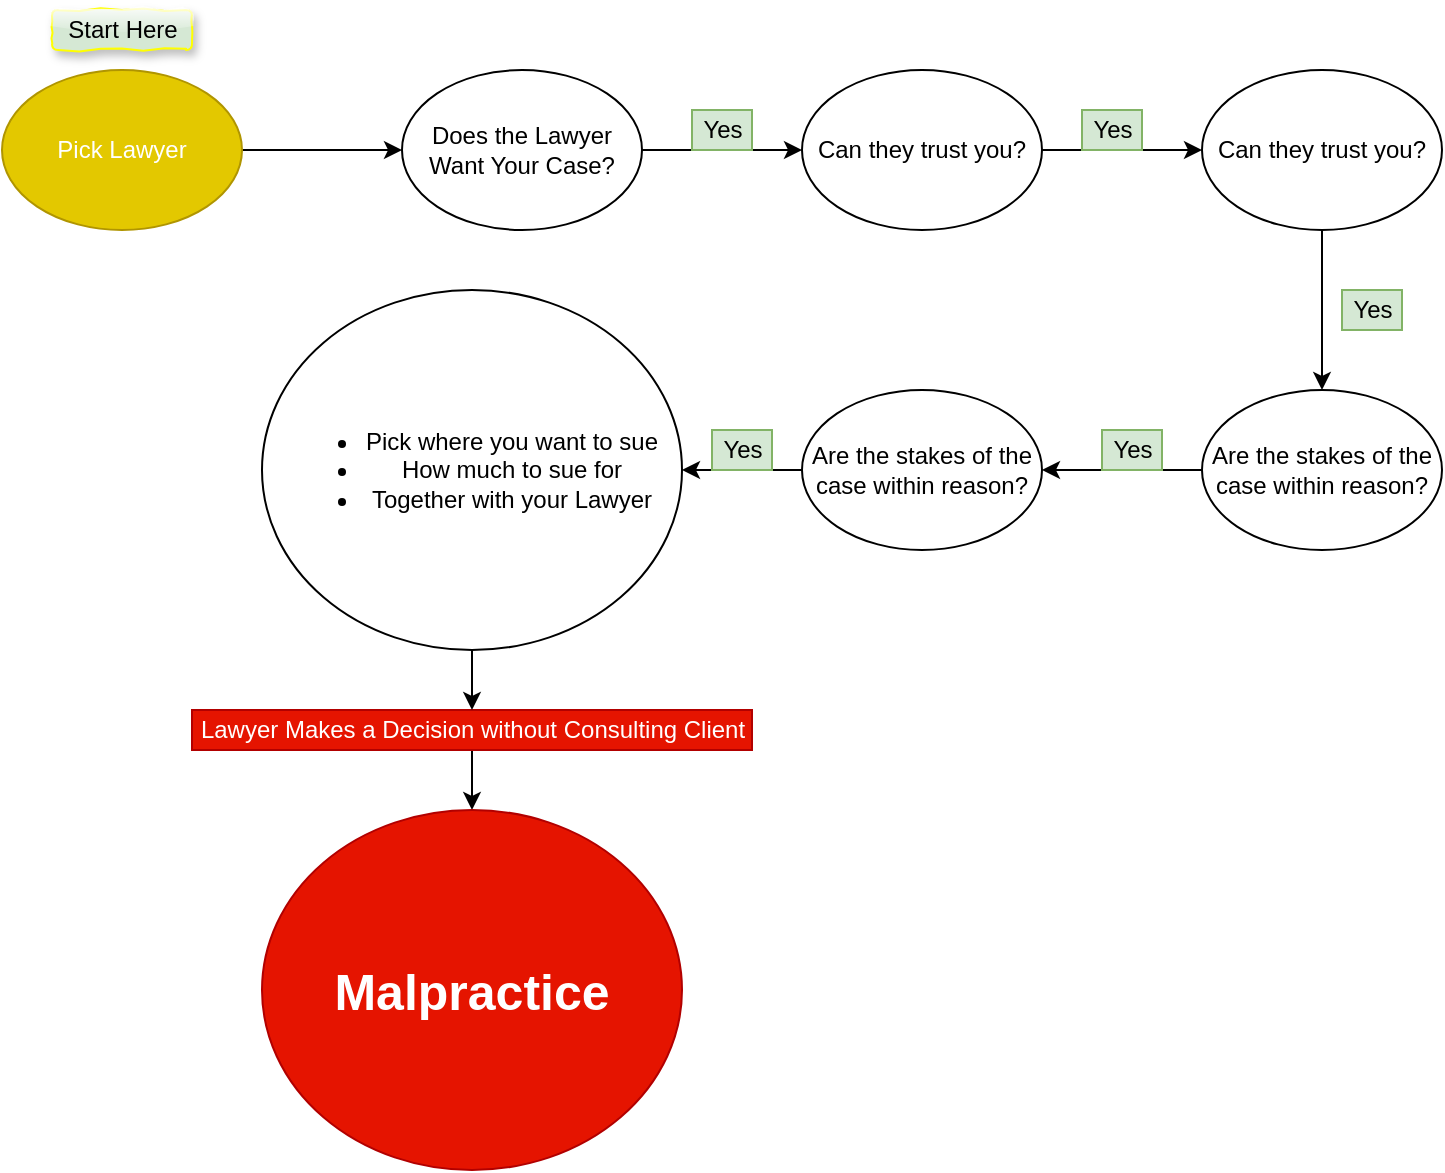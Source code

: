 <mxfile version="12.3.8" type="github" pages="1"><diagram id="iAddZWvFGMk7vTQR6qSQ" name="Page-1"><mxGraphModel dx="1024" dy="571" grid="1" gridSize="10" guides="1" tooltips="1" connect="1" arrows="1" fold="1" page="1" pageScale="1" pageWidth="850" pageHeight="1100" math="0" shadow="0"><root><mxCell id="0"/><mxCell id="1" parent="0"/><mxCell id="EbhHwmLPmSm0Ai14x9Zb-4" value="" style="edgeStyle=orthogonalEdgeStyle;rounded=0;orthogonalLoop=1;jettySize=auto;html=1;" edge="1" parent="1" source="EbhHwmLPmSm0Ai14x9Zb-1" target="EbhHwmLPmSm0Ai14x9Zb-3"><mxGeometry relative="1" as="geometry"/></mxCell><mxCell id="EbhHwmLPmSm0Ai14x9Zb-1" value="Pick Lawyer" style="ellipse;whiteSpace=wrap;html=1;strokeColor=#B09500;fillColor=#e3c800;fontColor=#ffffff;" vertex="1" parent="1"><mxGeometry x="60" y="100" width="120" height="80" as="geometry"/></mxCell><mxCell id="EbhHwmLPmSm0Ai14x9Zb-6" value="" style="edgeStyle=orthogonalEdgeStyle;rounded=0;orthogonalLoop=1;jettySize=auto;html=1;" edge="1" parent="1" source="EbhHwmLPmSm0Ai14x9Zb-3" target="EbhHwmLPmSm0Ai14x9Zb-5"><mxGeometry relative="1" as="geometry"/></mxCell><mxCell id="EbhHwmLPmSm0Ai14x9Zb-3" value="Does the Lawyer Want Your Case?" style="ellipse;whiteSpace=wrap;html=1;" vertex="1" parent="1"><mxGeometry x="260" y="100" width="120" height="80" as="geometry"/></mxCell><mxCell id="EbhHwmLPmSm0Ai14x9Zb-10" value="" style="edgeStyle=orthogonalEdgeStyle;rounded=0;orthogonalLoop=1;jettySize=auto;html=1;" edge="1" parent="1" source="EbhHwmLPmSm0Ai14x9Zb-5" target="EbhHwmLPmSm0Ai14x9Zb-9"><mxGeometry relative="1" as="geometry"/></mxCell><mxCell id="EbhHwmLPmSm0Ai14x9Zb-5" value="Can they trust you?" style="ellipse;whiteSpace=wrap;html=1;" vertex="1" parent="1"><mxGeometry x="460" y="100" width="120" height="80" as="geometry"/></mxCell><mxCell id="EbhHwmLPmSm0Ai14x9Zb-13" value="" style="edgeStyle=orthogonalEdgeStyle;rounded=0;orthogonalLoop=1;jettySize=auto;html=1;" edge="1" parent="1" source="EbhHwmLPmSm0Ai14x9Zb-9" target="EbhHwmLPmSm0Ai14x9Zb-12"><mxGeometry relative="1" as="geometry"/></mxCell><mxCell id="EbhHwmLPmSm0Ai14x9Zb-9" value="Can they trust you?" style="ellipse;whiteSpace=wrap;html=1;" vertex="1" parent="1"><mxGeometry x="660" y="100" width="120" height="80" as="geometry"/></mxCell><mxCell id="EbhHwmLPmSm0Ai14x9Zb-15" value="" style="edgeStyle=orthogonalEdgeStyle;rounded=0;orthogonalLoop=1;jettySize=auto;html=1;" edge="1" parent="1" source="EbhHwmLPmSm0Ai14x9Zb-12" target="EbhHwmLPmSm0Ai14x9Zb-14"><mxGeometry relative="1" as="geometry"/></mxCell><mxCell id="EbhHwmLPmSm0Ai14x9Zb-12" value="Are the stakes of the case within reason?" style="ellipse;whiteSpace=wrap;html=1;" vertex="1" parent="1"><mxGeometry x="660" y="260" width="120" height="80" as="geometry"/></mxCell><mxCell id="EbhHwmLPmSm0Ai14x9Zb-20" value="" style="edgeStyle=orthogonalEdgeStyle;rounded=0;orthogonalLoop=1;jettySize=auto;html=1;" edge="1" parent="1" source="EbhHwmLPmSm0Ai14x9Zb-14" target="EbhHwmLPmSm0Ai14x9Zb-19"><mxGeometry relative="1" as="geometry"/></mxCell><mxCell id="EbhHwmLPmSm0Ai14x9Zb-14" value="Are the stakes of the case within reason?" style="ellipse;whiteSpace=wrap;html=1;" vertex="1" parent="1"><mxGeometry x="460" y="260" width="120" height="80" as="geometry"/></mxCell><mxCell id="EbhHwmLPmSm0Ai14x9Zb-23" value="" style="edgeStyle=orthogonalEdgeStyle;rounded=0;orthogonalLoop=1;jettySize=auto;html=1;" edge="1" parent="1" source="EbhHwmLPmSm0Ai14x9Zb-24" target="EbhHwmLPmSm0Ai14x9Zb-22"><mxGeometry relative="1" as="geometry"/></mxCell><mxCell id="EbhHwmLPmSm0Ai14x9Zb-19" value="&lt;ul&gt;&lt;li&gt;Pick where you want to sue&lt;/li&gt;&lt;li&gt;How much to sue for&lt;/li&gt;&lt;li&gt;Together with your Lawyer&lt;br&gt;&lt;/li&gt;&lt;/ul&gt;" style="ellipse;whiteSpace=wrap;html=1;" vertex="1" parent="1"><mxGeometry x="190" y="210" width="210" height="180" as="geometry"/></mxCell><mxCell id="EbhHwmLPmSm0Ai14x9Zb-22" value="&lt;font style=&quot;font-size: 25px&quot;&gt;&lt;b&gt;Malpractice&lt;/b&gt;&lt;/font&gt;" style="ellipse;whiteSpace=wrap;html=1;fillColor=#e51400;strokeColor=#B20000;fontColor=#ffffff;" vertex="1" parent="1"><mxGeometry x="190" y="470" width="210" height="180" as="geometry"/></mxCell><mxCell id="EbhHwmLPmSm0Ai14x9Zb-2" value="Start Here" style="text;html=1;align=center;verticalAlign=middle;resizable=0;points=[];;autosize=1;fillColor=#d5e8d4;strokeColor=#FFFF00;gradientColor=none;shadow=1;rounded=1;comic=1;glass=1;" vertex="1" parent="1"><mxGeometry x="85" y="70" width="70" height="20" as="geometry"/></mxCell><mxCell id="EbhHwmLPmSm0Ai14x9Zb-7" value="Yes" style="text;html=1;align=center;verticalAlign=middle;resizable=0;points=[];;autosize=1;fillColor=#d5e8d4;strokeColor=#82b366;" vertex="1" parent="1"><mxGeometry x="405" y="120" width="30" height="20" as="geometry"/></mxCell><mxCell id="EbhHwmLPmSm0Ai14x9Zb-11" value="Yes" style="text;html=1;align=center;verticalAlign=middle;resizable=0;points=[];;autosize=1;fillColor=#d5e8d4;strokeColor=#82b366;" vertex="1" parent="1"><mxGeometry x="600" y="120" width="30" height="20" as="geometry"/></mxCell><mxCell id="EbhHwmLPmSm0Ai14x9Zb-17" value="Yes" style="text;html=1;align=center;verticalAlign=middle;resizable=0;points=[];;autosize=1;fillColor=#d5e8d4;strokeColor=#82b366;" vertex="1" parent="1"><mxGeometry x="730" y="210" width="30" height="20" as="geometry"/></mxCell><mxCell id="EbhHwmLPmSm0Ai14x9Zb-18" value="Yes" style="text;html=1;align=center;verticalAlign=middle;resizable=0;points=[];;autosize=1;fillColor=#d5e8d4;strokeColor=#82b366;" vertex="1" parent="1"><mxGeometry x="610" y="280" width="30" height="20" as="geometry"/></mxCell><mxCell id="EbhHwmLPmSm0Ai14x9Zb-21" value="Yes" style="text;html=1;align=center;verticalAlign=middle;resizable=0;points=[];;autosize=1;fillColor=#d5e8d4;strokeColor=#82b366;" vertex="1" parent="1"><mxGeometry x="415" y="280" width="30" height="20" as="geometry"/></mxCell><mxCell id="EbhHwmLPmSm0Ai14x9Zb-24" value="Lawyer Makes a Decision without Consulting Client" style="text;html=1;align=center;verticalAlign=middle;resizable=0;points=[];;autosize=1;fillColor=#e51400;strokeColor=#B20000;fontColor=#ffffff;" vertex="1" parent="1"><mxGeometry x="155" y="420" width="280" height="20" as="geometry"/></mxCell><mxCell id="EbhHwmLPmSm0Ai14x9Zb-25" value="" style="edgeStyle=orthogonalEdgeStyle;rounded=0;orthogonalLoop=1;jettySize=auto;html=1;" edge="1" parent="1" source="EbhHwmLPmSm0Ai14x9Zb-19" target="EbhHwmLPmSm0Ai14x9Zb-24"><mxGeometry relative="1" as="geometry"><mxPoint x="295" y="390" as="sourcePoint"/><mxPoint x="295" y="470" as="targetPoint"/></mxGeometry></mxCell></root></mxGraphModel></diagram></mxfile>